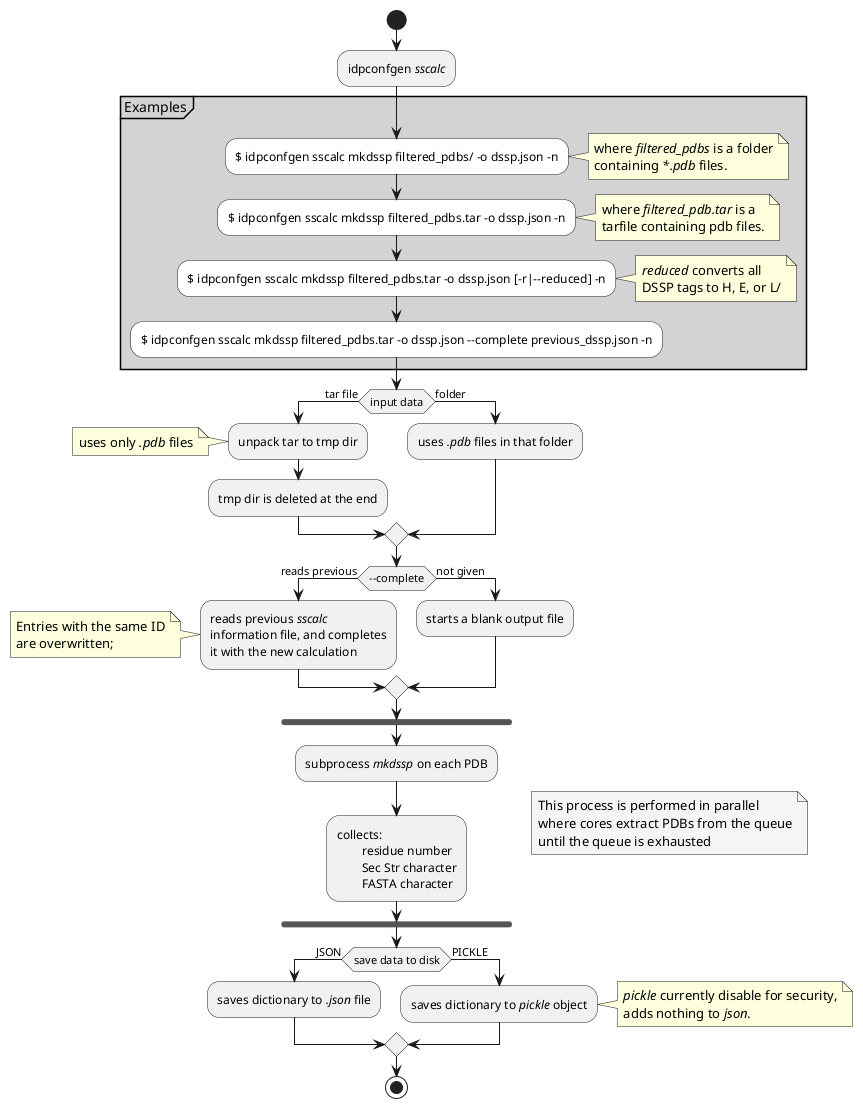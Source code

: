 @startuml

start

:idpconfgen //sscalc//;

partition #LIGHTGREY Examples {
    #WHITE:$ idpconfgen sscalc mkdssp filtered_pdbs/ -o dssp.json -n;
    note right
        where //filtered_pdbs// is a folder
        containing //*.pdb// files.
    end note
    #WHITE:$ idpconfgen sscalc mkdssp filtered_pdbs.tar -o dssp.json -n;
    note right
        where //filtered_pdb.tar// is a
        tarfile containing pdb files.
    end note
    #WHITE:$ idpconfgen sscalc mkdssp filtered_pdbs.tar -o dssp.json [-r|--reduced] -n;
    note right
        //reduced// converts all
        DSSP tags to H, E, or L/
    end note
    #WHITE:$ idpconfgen sscalc mkdssp filtered_pdbs.tar -o dssp.json --complete previous_dssp.json -n;
    }

if (input data) then (tar file)
    :unpack tar to tmp dir;
    note left
        uses only //.pdb// files
    end note
    :tmp dir is deleted at the end;
else (folder)
    :uses //.pdb// files in that folder;
endif

if (--complete) then (reads previous)
    :reads previous //sscalc//
    information file, and completes
    it with the new calculation;
    note left
        Entries with the same ID
        are overwritten;
    end note
else (not given)
    :starts a blank output file;
endif

fork

:subprocess //mkdssp// on each PDB;
:collects:
        residue number
        Sec Str character
        FASTA character;
end fork
note right #whitesmoke
    This process is performed in parallel
    where cores extract PDBs from the queue
    until the queue is exhausted
end note

if (save data to disk) then (JSON)
    :saves dictionary to //.json// file;
else (PICKLE)
    :saves dictionary to //pickle// object;
    note right
        //pickle// currently disable for security,
        adds nothing to //json//.
    end note
endif

stop

@enduml
